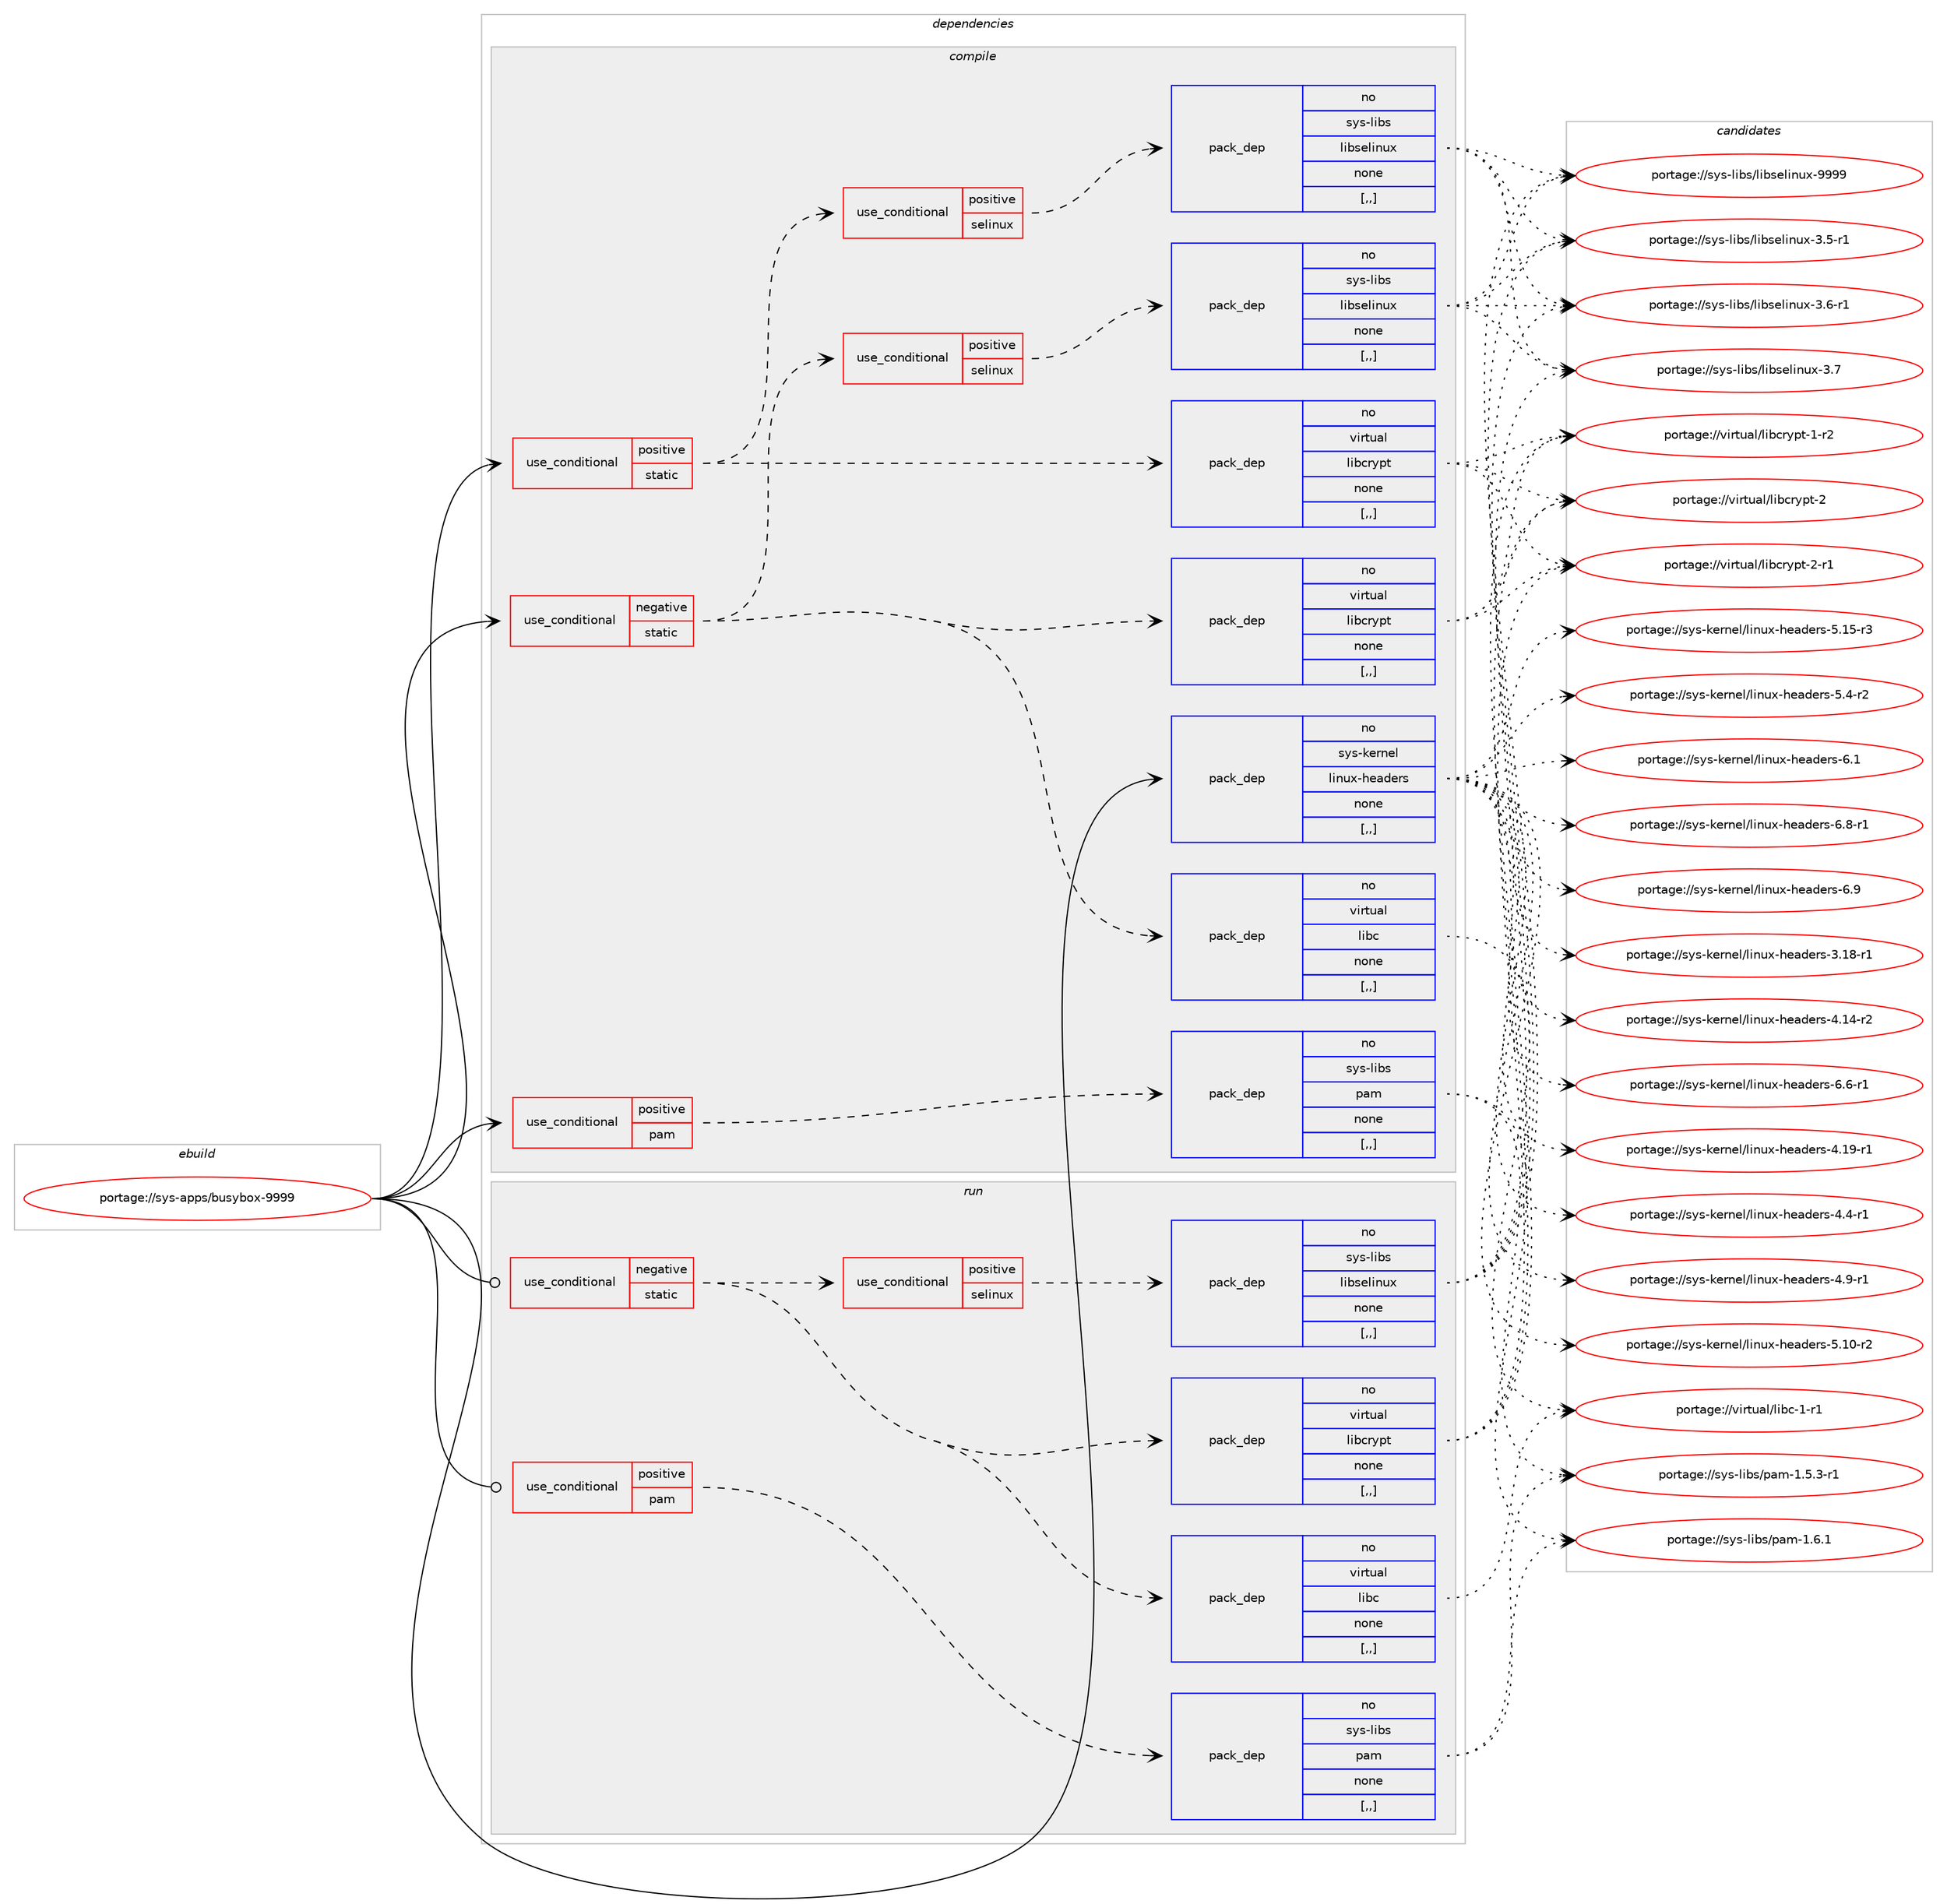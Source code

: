 digraph prolog {

# *************
# Graph options
# *************

newrank=true;
concentrate=true;
compound=true;
graph [rankdir=LR,fontname=Helvetica,fontsize=10,ranksep=1.5];#, ranksep=2.5, nodesep=0.2];
edge  [arrowhead=vee];
node  [fontname=Helvetica,fontsize=10];

# **********
# The ebuild
# **********

subgraph cluster_leftcol {
color=gray;
rank=same;
label=<<i>ebuild</i>>;
id [label="portage://sys-apps/busybox-9999", color=red, width=4, href="../sys-apps/busybox-9999.svg"];
}

# ****************
# The dependencies
# ****************

subgraph cluster_midcol {
color=gray;
label=<<i>dependencies</i>>;
subgraph cluster_compile {
fillcolor="#eeeeee";
style=filled;
label=<<i>compile</i>>;
subgraph cond107627 {
dependency408572 [label=<<TABLE BORDER="0" CELLBORDER="1" CELLSPACING="0" CELLPADDING="4"><TR><TD ROWSPAN="3" CELLPADDING="10">use_conditional</TD></TR><TR><TD>negative</TD></TR><TR><TD>static</TD></TR></TABLE>>, shape=none, color=red];
subgraph pack298098 {
dependency408573 [label=<<TABLE BORDER="0" CELLBORDER="1" CELLSPACING="0" CELLPADDING="4" WIDTH="220"><TR><TD ROWSPAN="6" CELLPADDING="30">pack_dep</TD></TR><TR><TD WIDTH="110">no</TD></TR><TR><TD>virtual</TD></TR><TR><TD>libc</TD></TR><TR><TD>none</TD></TR><TR><TD>[,,]</TD></TR></TABLE>>, shape=none, color=blue];
}
dependency408572:e -> dependency408573:w [weight=20,style="dashed",arrowhead="vee"];
subgraph pack298099 {
dependency408574 [label=<<TABLE BORDER="0" CELLBORDER="1" CELLSPACING="0" CELLPADDING="4" WIDTH="220"><TR><TD ROWSPAN="6" CELLPADDING="30">pack_dep</TD></TR><TR><TD WIDTH="110">no</TD></TR><TR><TD>virtual</TD></TR><TR><TD>libcrypt</TD></TR><TR><TD>none</TD></TR><TR><TD>[,,]</TD></TR></TABLE>>, shape=none, color=blue];
}
dependency408572:e -> dependency408574:w [weight=20,style="dashed",arrowhead="vee"];
subgraph cond107628 {
dependency408575 [label=<<TABLE BORDER="0" CELLBORDER="1" CELLSPACING="0" CELLPADDING="4"><TR><TD ROWSPAN="3" CELLPADDING="10">use_conditional</TD></TR><TR><TD>positive</TD></TR><TR><TD>selinux</TD></TR></TABLE>>, shape=none, color=red];
subgraph pack298100 {
dependency408576 [label=<<TABLE BORDER="0" CELLBORDER="1" CELLSPACING="0" CELLPADDING="4" WIDTH="220"><TR><TD ROWSPAN="6" CELLPADDING="30">pack_dep</TD></TR><TR><TD WIDTH="110">no</TD></TR><TR><TD>sys-libs</TD></TR><TR><TD>libselinux</TD></TR><TR><TD>none</TD></TR><TR><TD>[,,]</TD></TR></TABLE>>, shape=none, color=blue];
}
dependency408575:e -> dependency408576:w [weight=20,style="dashed",arrowhead="vee"];
}
dependency408572:e -> dependency408575:w [weight=20,style="dashed",arrowhead="vee"];
}
id:e -> dependency408572:w [weight=20,style="solid",arrowhead="vee"];
subgraph cond107629 {
dependency408577 [label=<<TABLE BORDER="0" CELLBORDER="1" CELLSPACING="0" CELLPADDING="4"><TR><TD ROWSPAN="3" CELLPADDING="10">use_conditional</TD></TR><TR><TD>positive</TD></TR><TR><TD>pam</TD></TR></TABLE>>, shape=none, color=red];
subgraph pack298101 {
dependency408578 [label=<<TABLE BORDER="0" CELLBORDER="1" CELLSPACING="0" CELLPADDING="4" WIDTH="220"><TR><TD ROWSPAN="6" CELLPADDING="30">pack_dep</TD></TR><TR><TD WIDTH="110">no</TD></TR><TR><TD>sys-libs</TD></TR><TR><TD>pam</TD></TR><TR><TD>none</TD></TR><TR><TD>[,,]</TD></TR></TABLE>>, shape=none, color=blue];
}
dependency408577:e -> dependency408578:w [weight=20,style="dashed",arrowhead="vee"];
}
id:e -> dependency408577:w [weight=20,style="solid",arrowhead="vee"];
subgraph cond107630 {
dependency408579 [label=<<TABLE BORDER="0" CELLBORDER="1" CELLSPACING="0" CELLPADDING="4"><TR><TD ROWSPAN="3" CELLPADDING="10">use_conditional</TD></TR><TR><TD>positive</TD></TR><TR><TD>static</TD></TR></TABLE>>, shape=none, color=red];
subgraph pack298102 {
dependency408580 [label=<<TABLE BORDER="0" CELLBORDER="1" CELLSPACING="0" CELLPADDING="4" WIDTH="220"><TR><TD ROWSPAN="6" CELLPADDING="30">pack_dep</TD></TR><TR><TD WIDTH="110">no</TD></TR><TR><TD>virtual</TD></TR><TR><TD>libcrypt</TD></TR><TR><TD>none</TD></TR><TR><TD>[,,]</TD></TR></TABLE>>, shape=none, color=blue];
}
dependency408579:e -> dependency408580:w [weight=20,style="dashed",arrowhead="vee"];
subgraph cond107631 {
dependency408581 [label=<<TABLE BORDER="0" CELLBORDER="1" CELLSPACING="0" CELLPADDING="4"><TR><TD ROWSPAN="3" CELLPADDING="10">use_conditional</TD></TR><TR><TD>positive</TD></TR><TR><TD>selinux</TD></TR></TABLE>>, shape=none, color=red];
subgraph pack298103 {
dependency408582 [label=<<TABLE BORDER="0" CELLBORDER="1" CELLSPACING="0" CELLPADDING="4" WIDTH="220"><TR><TD ROWSPAN="6" CELLPADDING="30">pack_dep</TD></TR><TR><TD WIDTH="110">no</TD></TR><TR><TD>sys-libs</TD></TR><TR><TD>libselinux</TD></TR><TR><TD>none</TD></TR><TR><TD>[,,]</TD></TR></TABLE>>, shape=none, color=blue];
}
dependency408581:e -> dependency408582:w [weight=20,style="dashed",arrowhead="vee"];
}
dependency408579:e -> dependency408581:w [weight=20,style="dashed",arrowhead="vee"];
}
id:e -> dependency408579:w [weight=20,style="solid",arrowhead="vee"];
subgraph pack298104 {
dependency408583 [label=<<TABLE BORDER="0" CELLBORDER="1" CELLSPACING="0" CELLPADDING="4" WIDTH="220"><TR><TD ROWSPAN="6" CELLPADDING="30">pack_dep</TD></TR><TR><TD WIDTH="110">no</TD></TR><TR><TD>sys-kernel</TD></TR><TR><TD>linux-headers</TD></TR><TR><TD>none</TD></TR><TR><TD>[,,]</TD></TR></TABLE>>, shape=none, color=blue];
}
id:e -> dependency408583:w [weight=20,style="solid",arrowhead="vee"];
}
subgraph cluster_compileandrun {
fillcolor="#eeeeee";
style=filled;
label=<<i>compile and run</i>>;
}
subgraph cluster_run {
fillcolor="#eeeeee";
style=filled;
label=<<i>run</i>>;
subgraph cond107632 {
dependency408584 [label=<<TABLE BORDER="0" CELLBORDER="1" CELLSPACING="0" CELLPADDING="4"><TR><TD ROWSPAN="3" CELLPADDING="10">use_conditional</TD></TR><TR><TD>negative</TD></TR><TR><TD>static</TD></TR></TABLE>>, shape=none, color=red];
subgraph pack298105 {
dependency408585 [label=<<TABLE BORDER="0" CELLBORDER="1" CELLSPACING="0" CELLPADDING="4" WIDTH="220"><TR><TD ROWSPAN="6" CELLPADDING="30">pack_dep</TD></TR><TR><TD WIDTH="110">no</TD></TR><TR><TD>virtual</TD></TR><TR><TD>libc</TD></TR><TR><TD>none</TD></TR><TR><TD>[,,]</TD></TR></TABLE>>, shape=none, color=blue];
}
dependency408584:e -> dependency408585:w [weight=20,style="dashed",arrowhead="vee"];
subgraph pack298106 {
dependency408586 [label=<<TABLE BORDER="0" CELLBORDER="1" CELLSPACING="0" CELLPADDING="4" WIDTH="220"><TR><TD ROWSPAN="6" CELLPADDING="30">pack_dep</TD></TR><TR><TD WIDTH="110">no</TD></TR><TR><TD>virtual</TD></TR><TR><TD>libcrypt</TD></TR><TR><TD>none</TD></TR><TR><TD>[,,]</TD></TR></TABLE>>, shape=none, color=blue];
}
dependency408584:e -> dependency408586:w [weight=20,style="dashed",arrowhead="vee"];
subgraph cond107633 {
dependency408587 [label=<<TABLE BORDER="0" CELLBORDER="1" CELLSPACING="0" CELLPADDING="4"><TR><TD ROWSPAN="3" CELLPADDING="10">use_conditional</TD></TR><TR><TD>positive</TD></TR><TR><TD>selinux</TD></TR></TABLE>>, shape=none, color=red];
subgraph pack298107 {
dependency408588 [label=<<TABLE BORDER="0" CELLBORDER="1" CELLSPACING="0" CELLPADDING="4" WIDTH="220"><TR><TD ROWSPAN="6" CELLPADDING="30">pack_dep</TD></TR><TR><TD WIDTH="110">no</TD></TR><TR><TD>sys-libs</TD></TR><TR><TD>libselinux</TD></TR><TR><TD>none</TD></TR><TR><TD>[,,]</TD></TR></TABLE>>, shape=none, color=blue];
}
dependency408587:e -> dependency408588:w [weight=20,style="dashed",arrowhead="vee"];
}
dependency408584:e -> dependency408587:w [weight=20,style="dashed",arrowhead="vee"];
}
id:e -> dependency408584:w [weight=20,style="solid",arrowhead="odot"];
subgraph cond107634 {
dependency408589 [label=<<TABLE BORDER="0" CELLBORDER="1" CELLSPACING="0" CELLPADDING="4"><TR><TD ROWSPAN="3" CELLPADDING="10">use_conditional</TD></TR><TR><TD>positive</TD></TR><TR><TD>pam</TD></TR></TABLE>>, shape=none, color=red];
subgraph pack298108 {
dependency408590 [label=<<TABLE BORDER="0" CELLBORDER="1" CELLSPACING="0" CELLPADDING="4" WIDTH="220"><TR><TD ROWSPAN="6" CELLPADDING="30">pack_dep</TD></TR><TR><TD WIDTH="110">no</TD></TR><TR><TD>sys-libs</TD></TR><TR><TD>pam</TD></TR><TR><TD>none</TD></TR><TR><TD>[,,]</TD></TR></TABLE>>, shape=none, color=blue];
}
dependency408589:e -> dependency408590:w [weight=20,style="dashed",arrowhead="vee"];
}
id:e -> dependency408589:w [weight=20,style="solid",arrowhead="odot"];
}
}

# **************
# The candidates
# **************

subgraph cluster_choices {
rank=same;
color=gray;
label=<<i>candidates</i>>;

subgraph choice298098 {
color=black;
nodesep=1;
choice1181051141161179710847108105989945494511449 [label="portage://virtual/libc-1-r1", color=red, width=4,href="../virtual/libc-1-r1.svg"];
dependency408573:e -> choice1181051141161179710847108105989945494511449:w [style=dotted,weight="100"];
}
subgraph choice298099 {
color=black;
nodesep=1;
choice1181051141161179710847108105989911412111211645494511450 [label="portage://virtual/libcrypt-1-r2", color=red, width=4,href="../virtual/libcrypt-1-r2.svg"];
choice118105114116117971084710810598991141211121164550 [label="portage://virtual/libcrypt-2", color=red, width=4,href="../virtual/libcrypt-2.svg"];
choice1181051141161179710847108105989911412111211645504511449 [label="portage://virtual/libcrypt-2-r1", color=red, width=4,href="../virtual/libcrypt-2-r1.svg"];
dependency408574:e -> choice1181051141161179710847108105989911412111211645494511450:w [style=dotted,weight="100"];
dependency408574:e -> choice118105114116117971084710810598991141211121164550:w [style=dotted,weight="100"];
dependency408574:e -> choice1181051141161179710847108105989911412111211645504511449:w [style=dotted,weight="100"];
}
subgraph choice298100 {
color=black;
nodesep=1;
choice11512111545108105981154710810598115101108105110117120455146534511449 [label="portage://sys-libs/libselinux-3.5-r1", color=red, width=4,href="../sys-libs/libselinux-3.5-r1.svg"];
choice11512111545108105981154710810598115101108105110117120455146544511449 [label="portage://sys-libs/libselinux-3.6-r1", color=red, width=4,href="../sys-libs/libselinux-3.6-r1.svg"];
choice1151211154510810598115471081059811510110810511011712045514655 [label="portage://sys-libs/libselinux-3.7", color=red, width=4,href="../sys-libs/libselinux-3.7.svg"];
choice115121115451081059811547108105981151011081051101171204557575757 [label="portage://sys-libs/libselinux-9999", color=red, width=4,href="../sys-libs/libselinux-9999.svg"];
dependency408576:e -> choice11512111545108105981154710810598115101108105110117120455146534511449:w [style=dotted,weight="100"];
dependency408576:e -> choice11512111545108105981154710810598115101108105110117120455146544511449:w [style=dotted,weight="100"];
dependency408576:e -> choice1151211154510810598115471081059811510110810511011712045514655:w [style=dotted,weight="100"];
dependency408576:e -> choice115121115451081059811547108105981151011081051101171204557575757:w [style=dotted,weight="100"];
}
subgraph choice298101 {
color=black;
nodesep=1;
choice115121115451081059811547112971094549465346514511449 [label="portage://sys-libs/pam-1.5.3-r1", color=red, width=4,href="../sys-libs/pam-1.5.3-r1.svg"];
choice11512111545108105981154711297109454946544649 [label="portage://sys-libs/pam-1.6.1", color=red, width=4,href="../sys-libs/pam-1.6.1.svg"];
dependency408578:e -> choice115121115451081059811547112971094549465346514511449:w [style=dotted,weight="100"];
dependency408578:e -> choice11512111545108105981154711297109454946544649:w [style=dotted,weight="100"];
}
subgraph choice298102 {
color=black;
nodesep=1;
choice1181051141161179710847108105989911412111211645494511450 [label="portage://virtual/libcrypt-1-r2", color=red, width=4,href="../virtual/libcrypt-1-r2.svg"];
choice118105114116117971084710810598991141211121164550 [label="portage://virtual/libcrypt-2", color=red, width=4,href="../virtual/libcrypt-2.svg"];
choice1181051141161179710847108105989911412111211645504511449 [label="portage://virtual/libcrypt-2-r1", color=red, width=4,href="../virtual/libcrypt-2-r1.svg"];
dependency408580:e -> choice1181051141161179710847108105989911412111211645494511450:w [style=dotted,weight="100"];
dependency408580:e -> choice118105114116117971084710810598991141211121164550:w [style=dotted,weight="100"];
dependency408580:e -> choice1181051141161179710847108105989911412111211645504511449:w [style=dotted,weight="100"];
}
subgraph choice298103 {
color=black;
nodesep=1;
choice11512111545108105981154710810598115101108105110117120455146534511449 [label="portage://sys-libs/libselinux-3.5-r1", color=red, width=4,href="../sys-libs/libselinux-3.5-r1.svg"];
choice11512111545108105981154710810598115101108105110117120455146544511449 [label="portage://sys-libs/libselinux-3.6-r1", color=red, width=4,href="../sys-libs/libselinux-3.6-r1.svg"];
choice1151211154510810598115471081059811510110810511011712045514655 [label="portage://sys-libs/libselinux-3.7", color=red, width=4,href="../sys-libs/libselinux-3.7.svg"];
choice115121115451081059811547108105981151011081051101171204557575757 [label="portage://sys-libs/libselinux-9999", color=red, width=4,href="../sys-libs/libselinux-9999.svg"];
dependency408582:e -> choice11512111545108105981154710810598115101108105110117120455146534511449:w [style=dotted,weight="100"];
dependency408582:e -> choice11512111545108105981154710810598115101108105110117120455146544511449:w [style=dotted,weight="100"];
dependency408582:e -> choice1151211154510810598115471081059811510110810511011712045514655:w [style=dotted,weight="100"];
dependency408582:e -> choice115121115451081059811547108105981151011081051101171204557575757:w [style=dotted,weight="100"];
}
subgraph choice298104 {
color=black;
nodesep=1;
choice1151211154510710111411010110847108105110117120451041019710010111411545514649564511449 [label="portage://sys-kernel/linux-headers-3.18-r1", color=red, width=4,href="../sys-kernel/linux-headers-3.18-r1.svg"];
choice1151211154510710111411010110847108105110117120451041019710010111411545524649524511450 [label="portage://sys-kernel/linux-headers-4.14-r2", color=red, width=4,href="../sys-kernel/linux-headers-4.14-r2.svg"];
choice1151211154510710111411010110847108105110117120451041019710010111411545524649574511449 [label="portage://sys-kernel/linux-headers-4.19-r1", color=red, width=4,href="../sys-kernel/linux-headers-4.19-r1.svg"];
choice11512111545107101114110101108471081051101171204510410197100101114115455246524511449 [label="portage://sys-kernel/linux-headers-4.4-r1", color=red, width=4,href="../sys-kernel/linux-headers-4.4-r1.svg"];
choice11512111545107101114110101108471081051101171204510410197100101114115455246574511449 [label="portage://sys-kernel/linux-headers-4.9-r1", color=red, width=4,href="../sys-kernel/linux-headers-4.9-r1.svg"];
choice1151211154510710111411010110847108105110117120451041019710010111411545534649484511450 [label="portage://sys-kernel/linux-headers-5.10-r2", color=red, width=4,href="../sys-kernel/linux-headers-5.10-r2.svg"];
choice1151211154510710111411010110847108105110117120451041019710010111411545534649534511451 [label="portage://sys-kernel/linux-headers-5.15-r3", color=red, width=4,href="../sys-kernel/linux-headers-5.15-r3.svg"];
choice11512111545107101114110101108471081051101171204510410197100101114115455346524511450 [label="portage://sys-kernel/linux-headers-5.4-r2", color=red, width=4,href="../sys-kernel/linux-headers-5.4-r2.svg"];
choice1151211154510710111411010110847108105110117120451041019710010111411545544649 [label="portage://sys-kernel/linux-headers-6.1", color=red, width=4,href="../sys-kernel/linux-headers-6.1.svg"];
choice11512111545107101114110101108471081051101171204510410197100101114115455446544511449 [label="portage://sys-kernel/linux-headers-6.6-r1", color=red, width=4,href="../sys-kernel/linux-headers-6.6-r1.svg"];
choice11512111545107101114110101108471081051101171204510410197100101114115455446564511449 [label="portage://sys-kernel/linux-headers-6.8-r1", color=red, width=4,href="../sys-kernel/linux-headers-6.8-r1.svg"];
choice1151211154510710111411010110847108105110117120451041019710010111411545544657 [label="portage://sys-kernel/linux-headers-6.9", color=red, width=4,href="../sys-kernel/linux-headers-6.9.svg"];
dependency408583:e -> choice1151211154510710111411010110847108105110117120451041019710010111411545514649564511449:w [style=dotted,weight="100"];
dependency408583:e -> choice1151211154510710111411010110847108105110117120451041019710010111411545524649524511450:w [style=dotted,weight="100"];
dependency408583:e -> choice1151211154510710111411010110847108105110117120451041019710010111411545524649574511449:w [style=dotted,weight="100"];
dependency408583:e -> choice11512111545107101114110101108471081051101171204510410197100101114115455246524511449:w [style=dotted,weight="100"];
dependency408583:e -> choice11512111545107101114110101108471081051101171204510410197100101114115455246574511449:w [style=dotted,weight="100"];
dependency408583:e -> choice1151211154510710111411010110847108105110117120451041019710010111411545534649484511450:w [style=dotted,weight="100"];
dependency408583:e -> choice1151211154510710111411010110847108105110117120451041019710010111411545534649534511451:w [style=dotted,weight="100"];
dependency408583:e -> choice11512111545107101114110101108471081051101171204510410197100101114115455346524511450:w [style=dotted,weight="100"];
dependency408583:e -> choice1151211154510710111411010110847108105110117120451041019710010111411545544649:w [style=dotted,weight="100"];
dependency408583:e -> choice11512111545107101114110101108471081051101171204510410197100101114115455446544511449:w [style=dotted,weight="100"];
dependency408583:e -> choice11512111545107101114110101108471081051101171204510410197100101114115455446564511449:w [style=dotted,weight="100"];
dependency408583:e -> choice1151211154510710111411010110847108105110117120451041019710010111411545544657:w [style=dotted,weight="100"];
}
subgraph choice298105 {
color=black;
nodesep=1;
choice1181051141161179710847108105989945494511449 [label="portage://virtual/libc-1-r1", color=red, width=4,href="../virtual/libc-1-r1.svg"];
dependency408585:e -> choice1181051141161179710847108105989945494511449:w [style=dotted,weight="100"];
}
subgraph choice298106 {
color=black;
nodesep=1;
choice1181051141161179710847108105989911412111211645494511450 [label="portage://virtual/libcrypt-1-r2", color=red, width=4,href="../virtual/libcrypt-1-r2.svg"];
choice118105114116117971084710810598991141211121164550 [label="portage://virtual/libcrypt-2", color=red, width=4,href="../virtual/libcrypt-2.svg"];
choice1181051141161179710847108105989911412111211645504511449 [label="portage://virtual/libcrypt-2-r1", color=red, width=4,href="../virtual/libcrypt-2-r1.svg"];
dependency408586:e -> choice1181051141161179710847108105989911412111211645494511450:w [style=dotted,weight="100"];
dependency408586:e -> choice118105114116117971084710810598991141211121164550:w [style=dotted,weight="100"];
dependency408586:e -> choice1181051141161179710847108105989911412111211645504511449:w [style=dotted,weight="100"];
}
subgraph choice298107 {
color=black;
nodesep=1;
choice11512111545108105981154710810598115101108105110117120455146534511449 [label="portage://sys-libs/libselinux-3.5-r1", color=red, width=4,href="../sys-libs/libselinux-3.5-r1.svg"];
choice11512111545108105981154710810598115101108105110117120455146544511449 [label="portage://sys-libs/libselinux-3.6-r1", color=red, width=4,href="../sys-libs/libselinux-3.6-r1.svg"];
choice1151211154510810598115471081059811510110810511011712045514655 [label="portage://sys-libs/libselinux-3.7", color=red, width=4,href="../sys-libs/libselinux-3.7.svg"];
choice115121115451081059811547108105981151011081051101171204557575757 [label="portage://sys-libs/libselinux-9999", color=red, width=4,href="../sys-libs/libselinux-9999.svg"];
dependency408588:e -> choice11512111545108105981154710810598115101108105110117120455146534511449:w [style=dotted,weight="100"];
dependency408588:e -> choice11512111545108105981154710810598115101108105110117120455146544511449:w [style=dotted,weight="100"];
dependency408588:e -> choice1151211154510810598115471081059811510110810511011712045514655:w [style=dotted,weight="100"];
dependency408588:e -> choice115121115451081059811547108105981151011081051101171204557575757:w [style=dotted,weight="100"];
}
subgraph choice298108 {
color=black;
nodesep=1;
choice115121115451081059811547112971094549465346514511449 [label="portage://sys-libs/pam-1.5.3-r1", color=red, width=4,href="../sys-libs/pam-1.5.3-r1.svg"];
choice11512111545108105981154711297109454946544649 [label="portage://sys-libs/pam-1.6.1", color=red, width=4,href="../sys-libs/pam-1.6.1.svg"];
dependency408590:e -> choice115121115451081059811547112971094549465346514511449:w [style=dotted,weight="100"];
dependency408590:e -> choice11512111545108105981154711297109454946544649:w [style=dotted,weight="100"];
}
}

}
